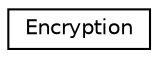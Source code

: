 digraph "Graphical Class Hierarchy"
{
 // LATEX_PDF_SIZE
  edge [fontname="Helvetica",fontsize="10",labelfontname="Helvetica",labelfontsize="10"];
  node [fontname="Helvetica",fontsize="10",shape=record];
  rankdir="LR";
  Node0 [label="Encryption",height=0.2,width=0.4,color="black", fillcolor="white", style="filled",URL="$class_encryption.html",tooltip=" "];
}
